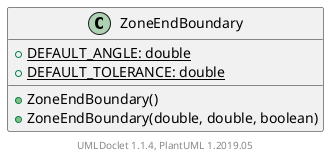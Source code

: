 @startuml

    class ZoneEndBoundary [[ZoneEndBoundary.html]] {
        {static} +DEFAULT_ANGLE: double
        {static} +DEFAULT_TOLERANCE: double
        +ZoneEndBoundary()
        +ZoneEndBoundary(double, double, boolean)
    }


    center footer UMLDoclet 1.1.4, PlantUML 1.2019.05
@enduml
